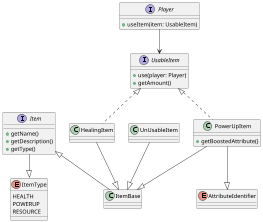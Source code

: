 @startuml
scale 0.4
interface Item {
    +getName()
    +getDescription()
    +getType()
}

enum ItemType {
    HEALTH
    POWERUP
    RESOURCE
}


class ItemBase {
}

class HealingItem {
}

interface UsableItem {
    +use(player: Player)
    +getAmount()
}

class PowerUpItem {
    +getBoostedAttribute()
}

class UnUsableItem {
}

interface Player {
    +useItem(item: UsableItem)
}

enum AttributeIdentifier{
}

Item <|-- ItemBase
Item--|> ItemType

HealingItem --|> ItemBase
PowerUpItem --|> ItemBase
PowerUpItem --|> AttributeIdentifier
UnUsableItem --|> ItemBase

UsableItem <|.. HealingItem
UsableItem <|.. PowerUpItem

Player --> UsableItem
@enduml